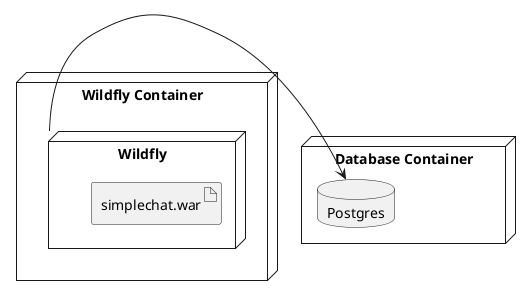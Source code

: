 @startuml
node "Wildfly Container" {
    node Wildfly {
        artifact simplechat.war
    }

}

node "Database Container" {
    database Postgres
}


Wildfly -> Postgres
@enduml